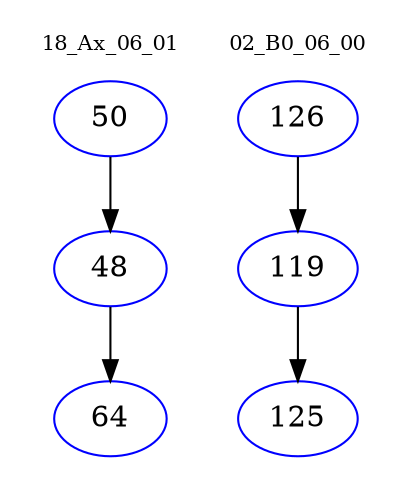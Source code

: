 digraph{
subgraph cluster_0 {
color = white
label = "18_Ax_06_01";
fontsize=10;
T0_50 [label="50", color="blue"]
T0_50 -> T0_48 [color="black"]
T0_48 [label="48", color="blue"]
T0_48 -> T0_64 [color="black"]
T0_64 [label="64", color="blue"]
}
subgraph cluster_1 {
color = white
label = "02_B0_06_00";
fontsize=10;
T1_126 [label="126", color="blue"]
T1_126 -> T1_119 [color="black"]
T1_119 [label="119", color="blue"]
T1_119 -> T1_125 [color="black"]
T1_125 [label="125", color="blue"]
}
}

